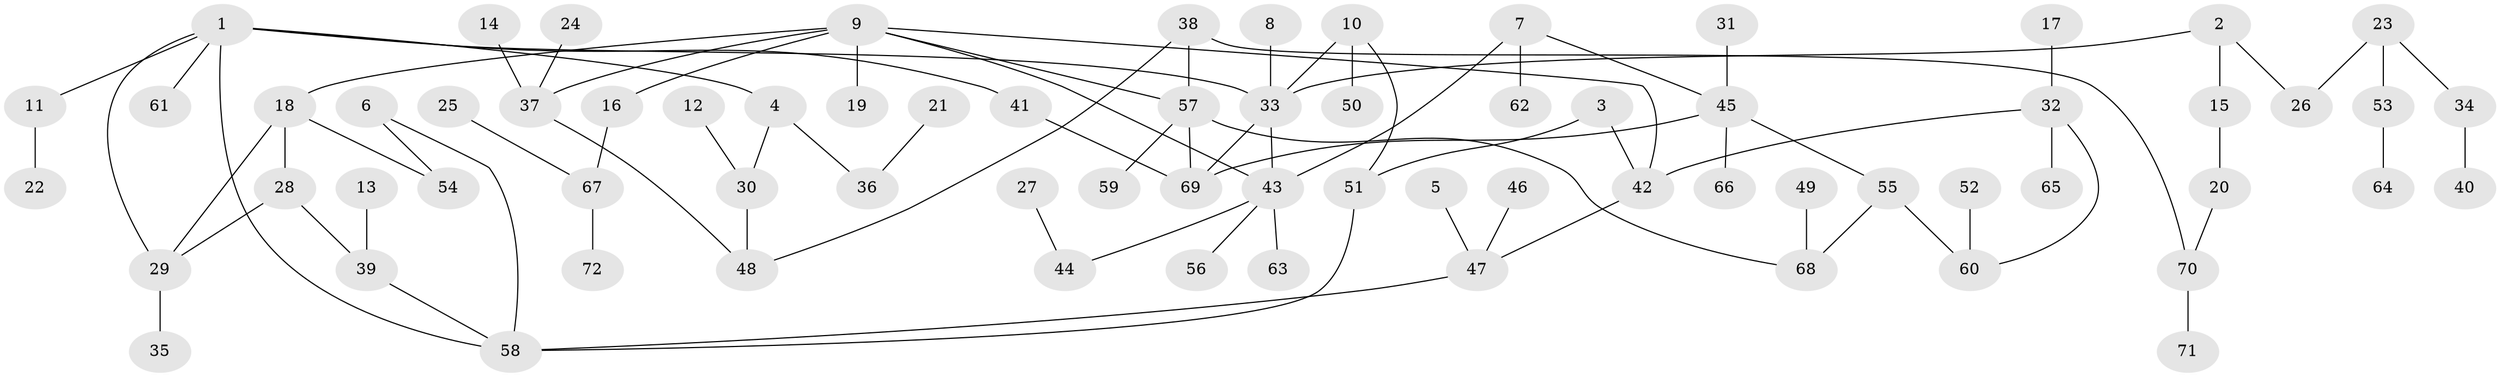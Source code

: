 // original degree distribution, {7: 0.020833333333333332, 5: 0.041666666666666664, 3: 0.19444444444444445, 4: 0.08333333333333333, 2: 0.2638888888888889, 1: 0.3958333333333333}
// Generated by graph-tools (version 1.1) at 2025/49/03/09/25 03:49:18]
// undirected, 72 vertices, 86 edges
graph export_dot {
graph [start="1"]
  node [color=gray90,style=filled];
  1;
  2;
  3;
  4;
  5;
  6;
  7;
  8;
  9;
  10;
  11;
  12;
  13;
  14;
  15;
  16;
  17;
  18;
  19;
  20;
  21;
  22;
  23;
  24;
  25;
  26;
  27;
  28;
  29;
  30;
  31;
  32;
  33;
  34;
  35;
  36;
  37;
  38;
  39;
  40;
  41;
  42;
  43;
  44;
  45;
  46;
  47;
  48;
  49;
  50;
  51;
  52;
  53;
  54;
  55;
  56;
  57;
  58;
  59;
  60;
  61;
  62;
  63;
  64;
  65;
  66;
  67;
  68;
  69;
  70;
  71;
  72;
  1 -- 4 [weight=1.0];
  1 -- 11 [weight=1.0];
  1 -- 29 [weight=1.0];
  1 -- 33 [weight=1.0];
  1 -- 41 [weight=1.0];
  1 -- 58 [weight=1.0];
  1 -- 61 [weight=1.0];
  2 -- 15 [weight=1.0];
  2 -- 26 [weight=1.0];
  2 -- 33 [weight=1.0];
  3 -- 42 [weight=1.0];
  3 -- 51 [weight=1.0];
  4 -- 30 [weight=1.0];
  4 -- 36 [weight=1.0];
  5 -- 47 [weight=1.0];
  6 -- 54 [weight=1.0];
  6 -- 58 [weight=1.0];
  7 -- 43 [weight=1.0];
  7 -- 45 [weight=1.0];
  7 -- 62 [weight=1.0];
  8 -- 33 [weight=1.0];
  9 -- 16 [weight=1.0];
  9 -- 18 [weight=1.0];
  9 -- 19 [weight=1.0];
  9 -- 37 [weight=1.0];
  9 -- 42 [weight=1.0];
  9 -- 43 [weight=1.0];
  9 -- 57 [weight=1.0];
  10 -- 33 [weight=1.0];
  10 -- 50 [weight=1.0];
  10 -- 51 [weight=1.0];
  11 -- 22 [weight=1.0];
  12 -- 30 [weight=1.0];
  13 -- 39 [weight=1.0];
  14 -- 37 [weight=1.0];
  15 -- 20 [weight=1.0];
  16 -- 67 [weight=1.0];
  17 -- 32 [weight=1.0];
  18 -- 28 [weight=1.0];
  18 -- 29 [weight=1.0];
  18 -- 54 [weight=1.0];
  20 -- 70 [weight=1.0];
  21 -- 36 [weight=1.0];
  23 -- 26 [weight=1.0];
  23 -- 34 [weight=1.0];
  23 -- 53 [weight=1.0];
  24 -- 37 [weight=1.0];
  25 -- 67 [weight=1.0];
  27 -- 44 [weight=1.0];
  28 -- 29 [weight=1.0];
  28 -- 39 [weight=1.0];
  29 -- 35 [weight=1.0];
  30 -- 48 [weight=1.0];
  31 -- 45 [weight=1.0];
  32 -- 42 [weight=1.0];
  32 -- 60 [weight=1.0];
  32 -- 65 [weight=1.0];
  33 -- 43 [weight=1.0];
  33 -- 69 [weight=1.0];
  34 -- 40 [weight=1.0];
  37 -- 48 [weight=1.0];
  38 -- 48 [weight=1.0];
  38 -- 57 [weight=1.0];
  38 -- 70 [weight=1.0];
  39 -- 58 [weight=1.0];
  41 -- 69 [weight=1.0];
  42 -- 47 [weight=1.0];
  43 -- 44 [weight=1.0];
  43 -- 56 [weight=1.0];
  43 -- 63 [weight=1.0];
  45 -- 55 [weight=1.0];
  45 -- 66 [weight=1.0];
  45 -- 69 [weight=1.0];
  46 -- 47 [weight=1.0];
  47 -- 58 [weight=1.0];
  49 -- 68 [weight=1.0];
  51 -- 58 [weight=1.0];
  52 -- 60 [weight=1.0];
  53 -- 64 [weight=1.0];
  55 -- 60 [weight=1.0];
  55 -- 68 [weight=1.0];
  57 -- 59 [weight=1.0];
  57 -- 68 [weight=1.0];
  57 -- 69 [weight=1.0];
  67 -- 72 [weight=1.0];
  70 -- 71 [weight=1.0];
}
